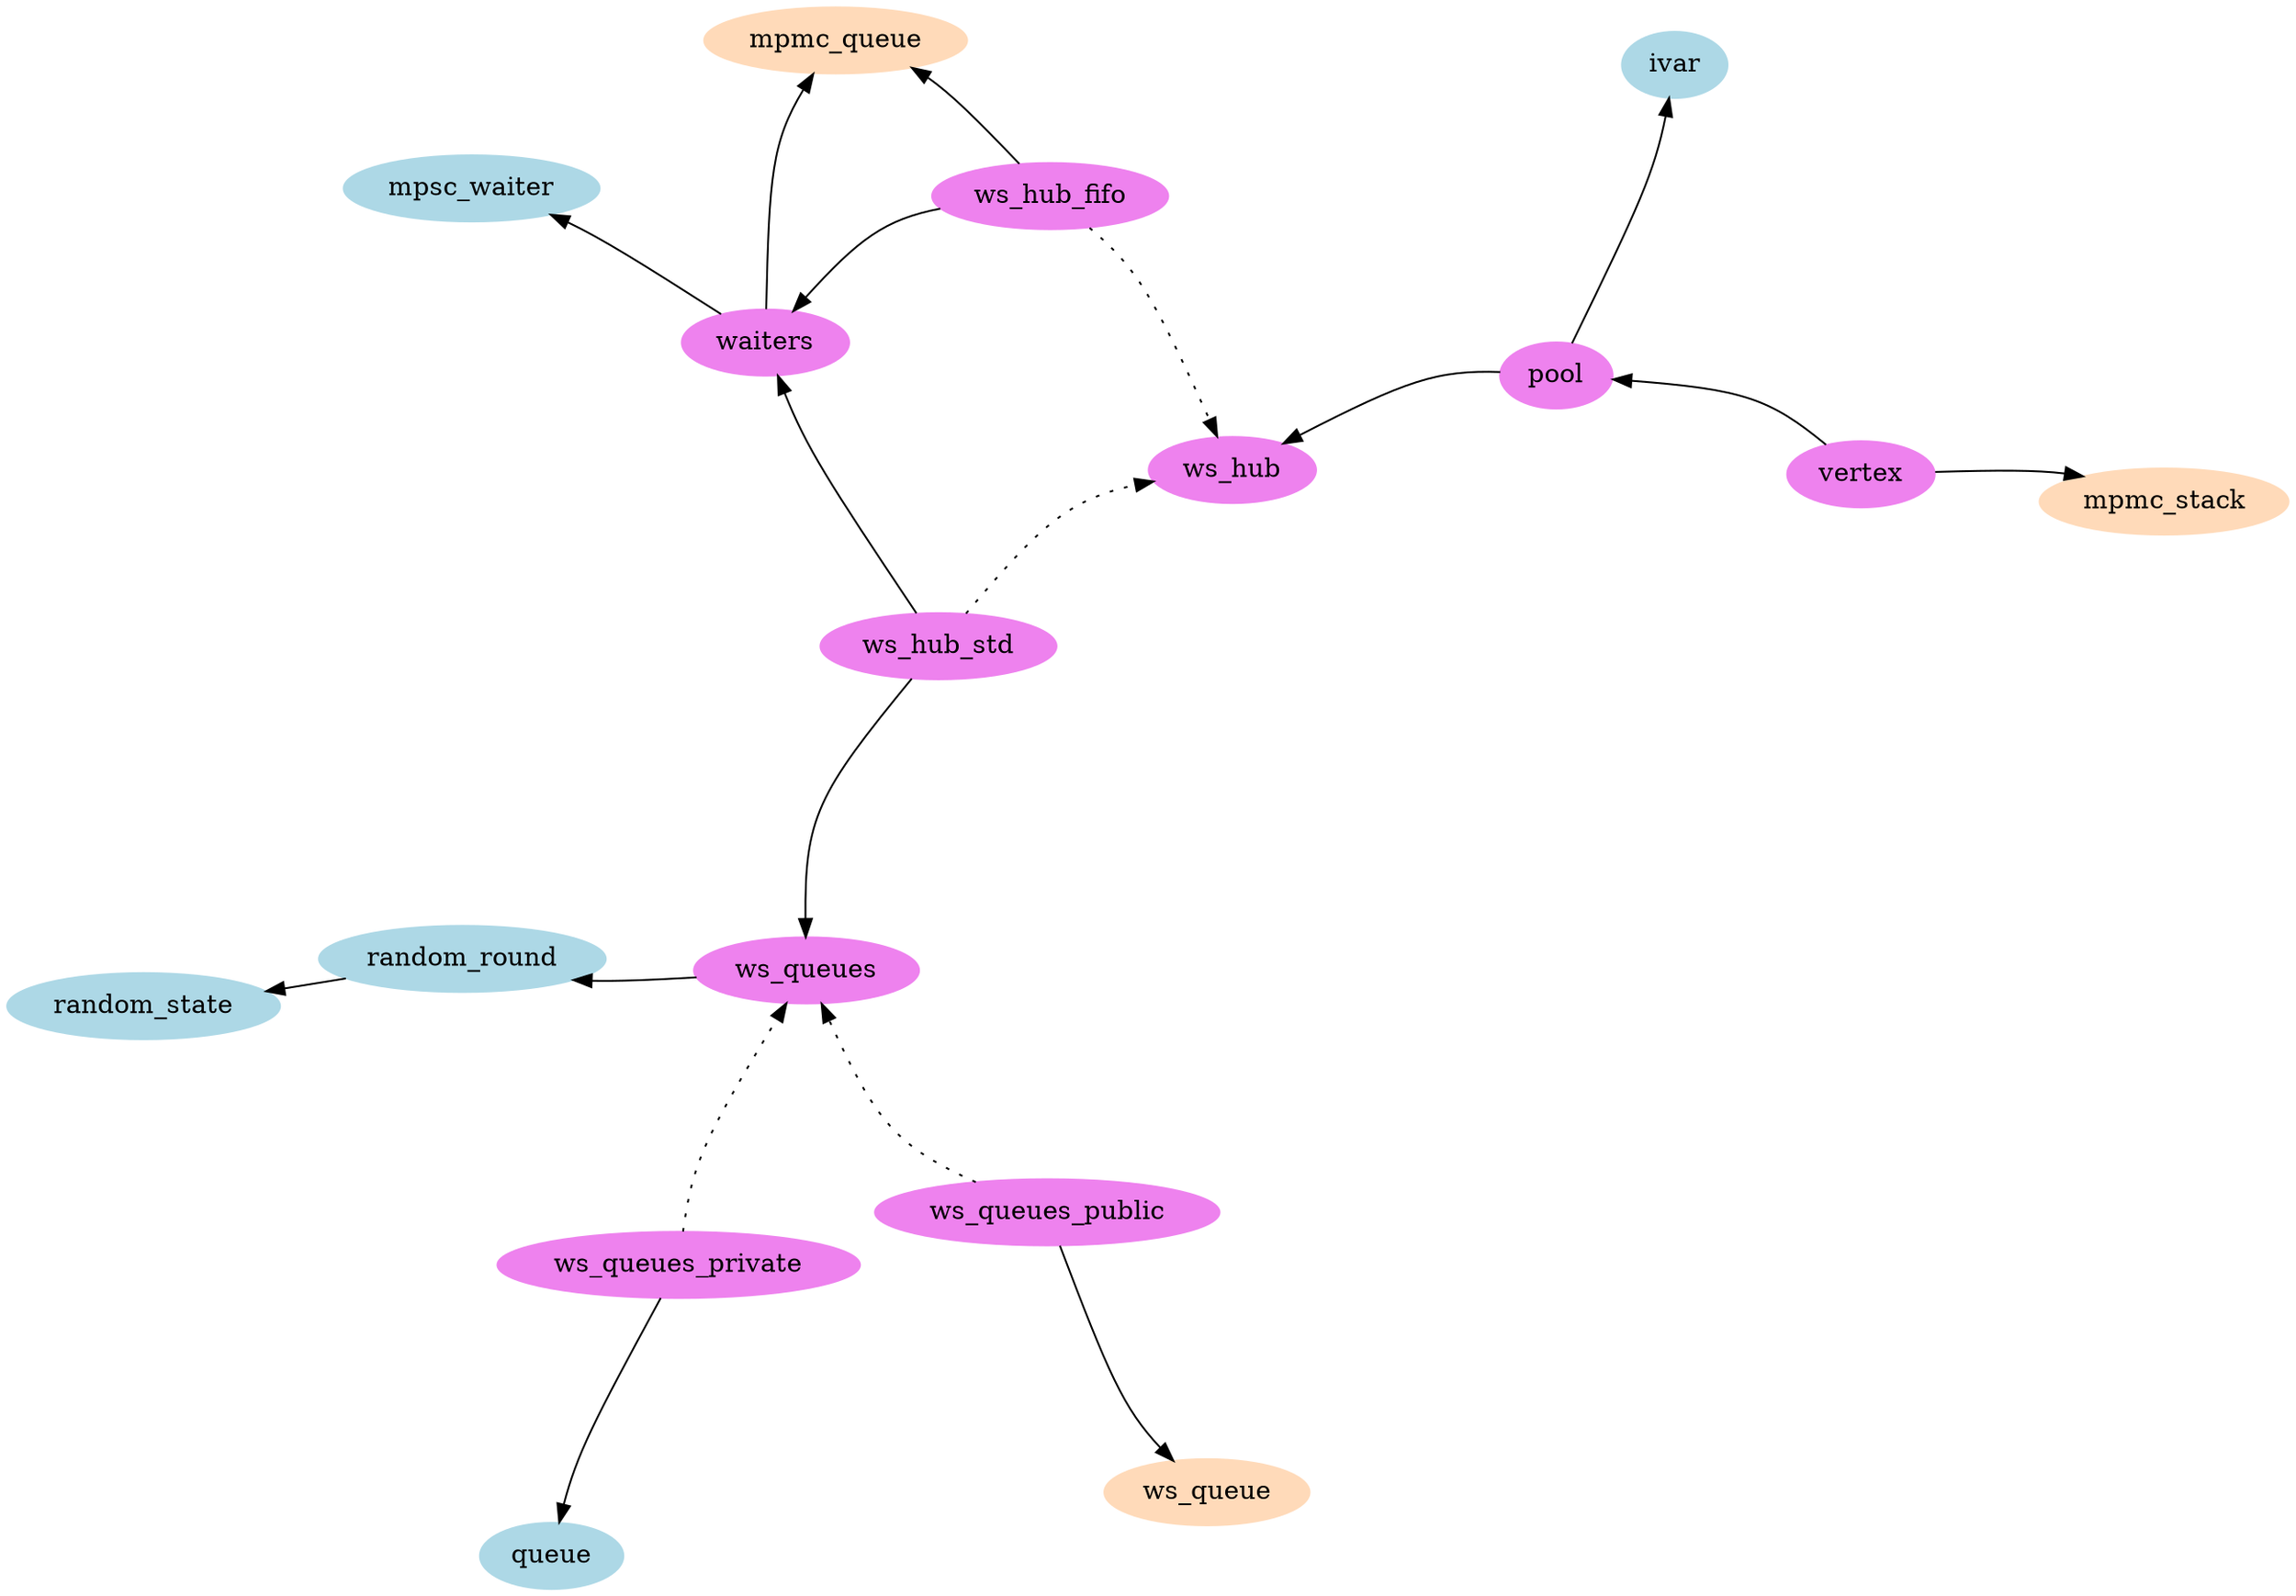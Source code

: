 digraph {
	layout=neato
	overlap=false
	splines=curved

	subgraph std {
		label="std"
		node [style=filled, color=lightblue]
		random_state [label="random_state"]
		random_round [label="random_round"]
		queue [label="queue"]
		mpsc_waiter [label="mpsc_waiter"]
		ivar [label="ivar"]
	}

	subgraph saturn {
		label="saturn"
		node [style=filled, color=peachpuff]
		mpmc_stack [label="mpmc_stack"]
		mpmc_queue [label="mpmc_queue"]
		ws_queue [label="ws_queue"]
	}

	subgraph parabs {
		label="parabs"
		node [style=filled, color=violet]
		ws_queues [label="ws_queues"]
		ws_queues_public [label="ws_queues_public"]
		ws_queues_private [label="ws_queues_private"]
		waiters [label="waiters"]
		ws_hub [label="ws_hub"]
		ws_hub_std [label="ws_hub_std"]
		ws_hub_fifo [label="ws_hub_fifo"]
		pool [label="pool"]
		vertex [label="vertex"]
	}

	random_round -> random_state

	ws_queues_public -> ws_queue
	ws_queues_public -> ws_queues [style=dotted]

	ws_queues_private -> queue
	ws_queues_private -> ws_queues [style=dotted]

	ws_queues -> random_round

	waiters -> mpsc_waiter
	waiters -> mpmc_queue

	ws_hub_std -> ws_queues
	ws_hub_std -> waiters
	ws_hub_std -> ws_hub [style=dotted]

	ws_hub_fifo -> mpmc_queue
	ws_hub_fifo -> waiters
	ws_hub_fifo -> ws_hub [style=dotted]

	pool -> ivar
	pool -> ws_hub

	vertex -> mpmc_stack
	vertex -> pool
}
